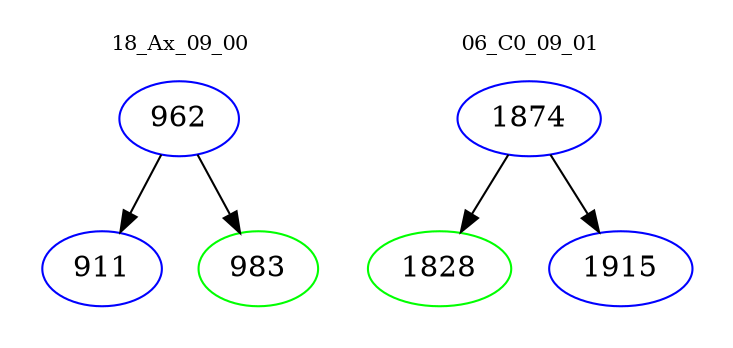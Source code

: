 digraph{
subgraph cluster_0 {
color = white
label = "18_Ax_09_00";
fontsize=10;
T0_962 [label="962", color="blue"]
T0_962 -> T0_911 [color="black"]
T0_911 [label="911", color="blue"]
T0_962 -> T0_983 [color="black"]
T0_983 [label="983", color="green"]
}
subgraph cluster_1 {
color = white
label = "06_C0_09_01";
fontsize=10;
T1_1874 [label="1874", color="blue"]
T1_1874 -> T1_1828 [color="black"]
T1_1828 [label="1828", color="green"]
T1_1874 -> T1_1915 [color="black"]
T1_1915 [label="1915", color="blue"]
}
}
